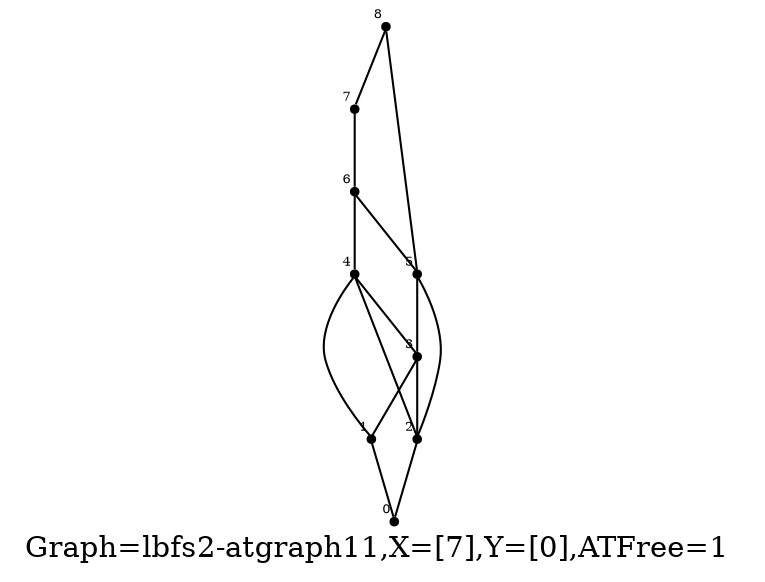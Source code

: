 /* Created by igraph 0.8.0-pre+0200568 */
graph {
  graph [
    label="Graph=lbfs2-atgraph11,X=[7],Y=[0],ATFree=1 "
    labelloc=bottom
  ];
  0 [
    pos="0.000000,1.000000!"
    shape=point
    fontsize=6
    xlabel=0
  ];
  1 [
    pos="0.900000,1.000000!"
    shape=point
    fontsize=6
    xlabel=1
  ];
  2 [
    pos="1.000000,0.000000!"
    shape=point
    fontsize=6
    xlabel=2
  ];
  3 [
    pos="2.000000,2.000000!"
    shape=point
    fontsize=6
    xlabel=3
  ];
  4 [
    pos="1.900000,1.000000!"
    shape=point
    fontsize=6
    xlabel=4
  ];
  5 [
    pos="2.000000,0.000000!"
    shape=point
    fontsize=6
    xlabel=5
  ];
  6 [
    pos="2.900000,1.000000!"
    shape=point
    fontsize=6
    xlabel=6
  ];
  7 [
    pos="4.000000,1.000000!"
    shape=point
    fontsize=6
    xlabel=7
  ];
  8 [
    pos="3.000000,0.000000!"
    shape=point
    fontsize=6
    xlabel=8
  ];

  1 -- 0;
  2 -- 0;
  3 -- 1;
  4 -- 1;
  3 -- 2;
  4 -- 2;
  5 -- 2;
  5 -- 3;
  4 -- 3;
  6 -- 4;
  6 -- 5;
  8 -- 5;
  7 -- 6;
  8 -- 7;
}
